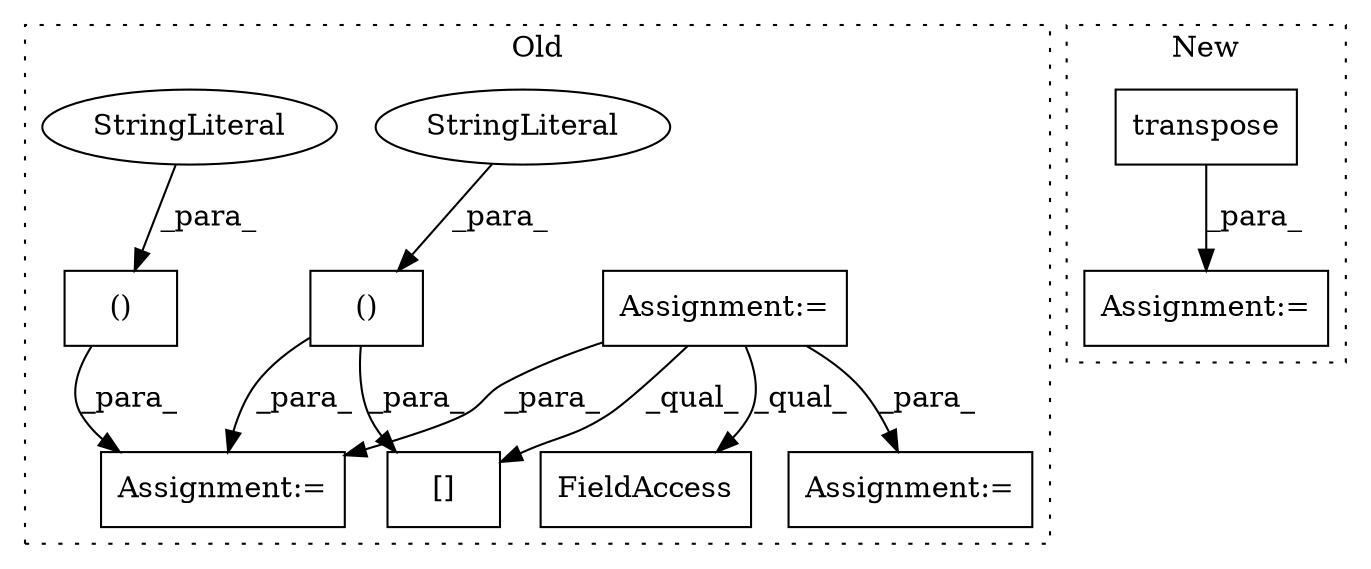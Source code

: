 digraph G {
subgraph cluster0 {
1 [label="()" a="106" s="15816" l="30" shape="box"];
4 [label="Assignment:=" a="7" s="15722" l="1" shape="box"];
5 [label="Assignment:=" a="7" s="14555" l="10" shape="box"];
6 [label="StringLiteral" a="45" s="15830" l="16" shape="ellipse"];
7 [label="()" a="106" s="15754" l="30" shape="box"];
8 [label="StringLiteral" a="45" s="15768" l="16" shape="ellipse"];
9 [label="[]" a="2" s="15737,15784" l="17,2" shape="box"];
10 [label="FieldAccess" a="22" s="16134" l="23" shape="box"];
11 [label="Assignment:=" a="7" s="15410" l="1" shape="box"];
label = "Old";
style="dotted";
}
subgraph cluster1 {
2 [label="transpose" a="32" s="15352" l="11" shape="box"];
3 [label="Assignment:=" a="7" s="15282" l="1" shape="box"];
label = "New";
style="dotted";
}
1 -> 4 [label="_para_"];
2 -> 3 [label="_para_"];
5 -> 11 [label="_para_"];
5 -> 9 [label="_qual_"];
5 -> 10 [label="_qual_"];
5 -> 4 [label="_para_"];
6 -> 1 [label="_para_"];
7 -> 4 [label="_para_"];
7 -> 9 [label="_para_"];
8 -> 7 [label="_para_"];
}